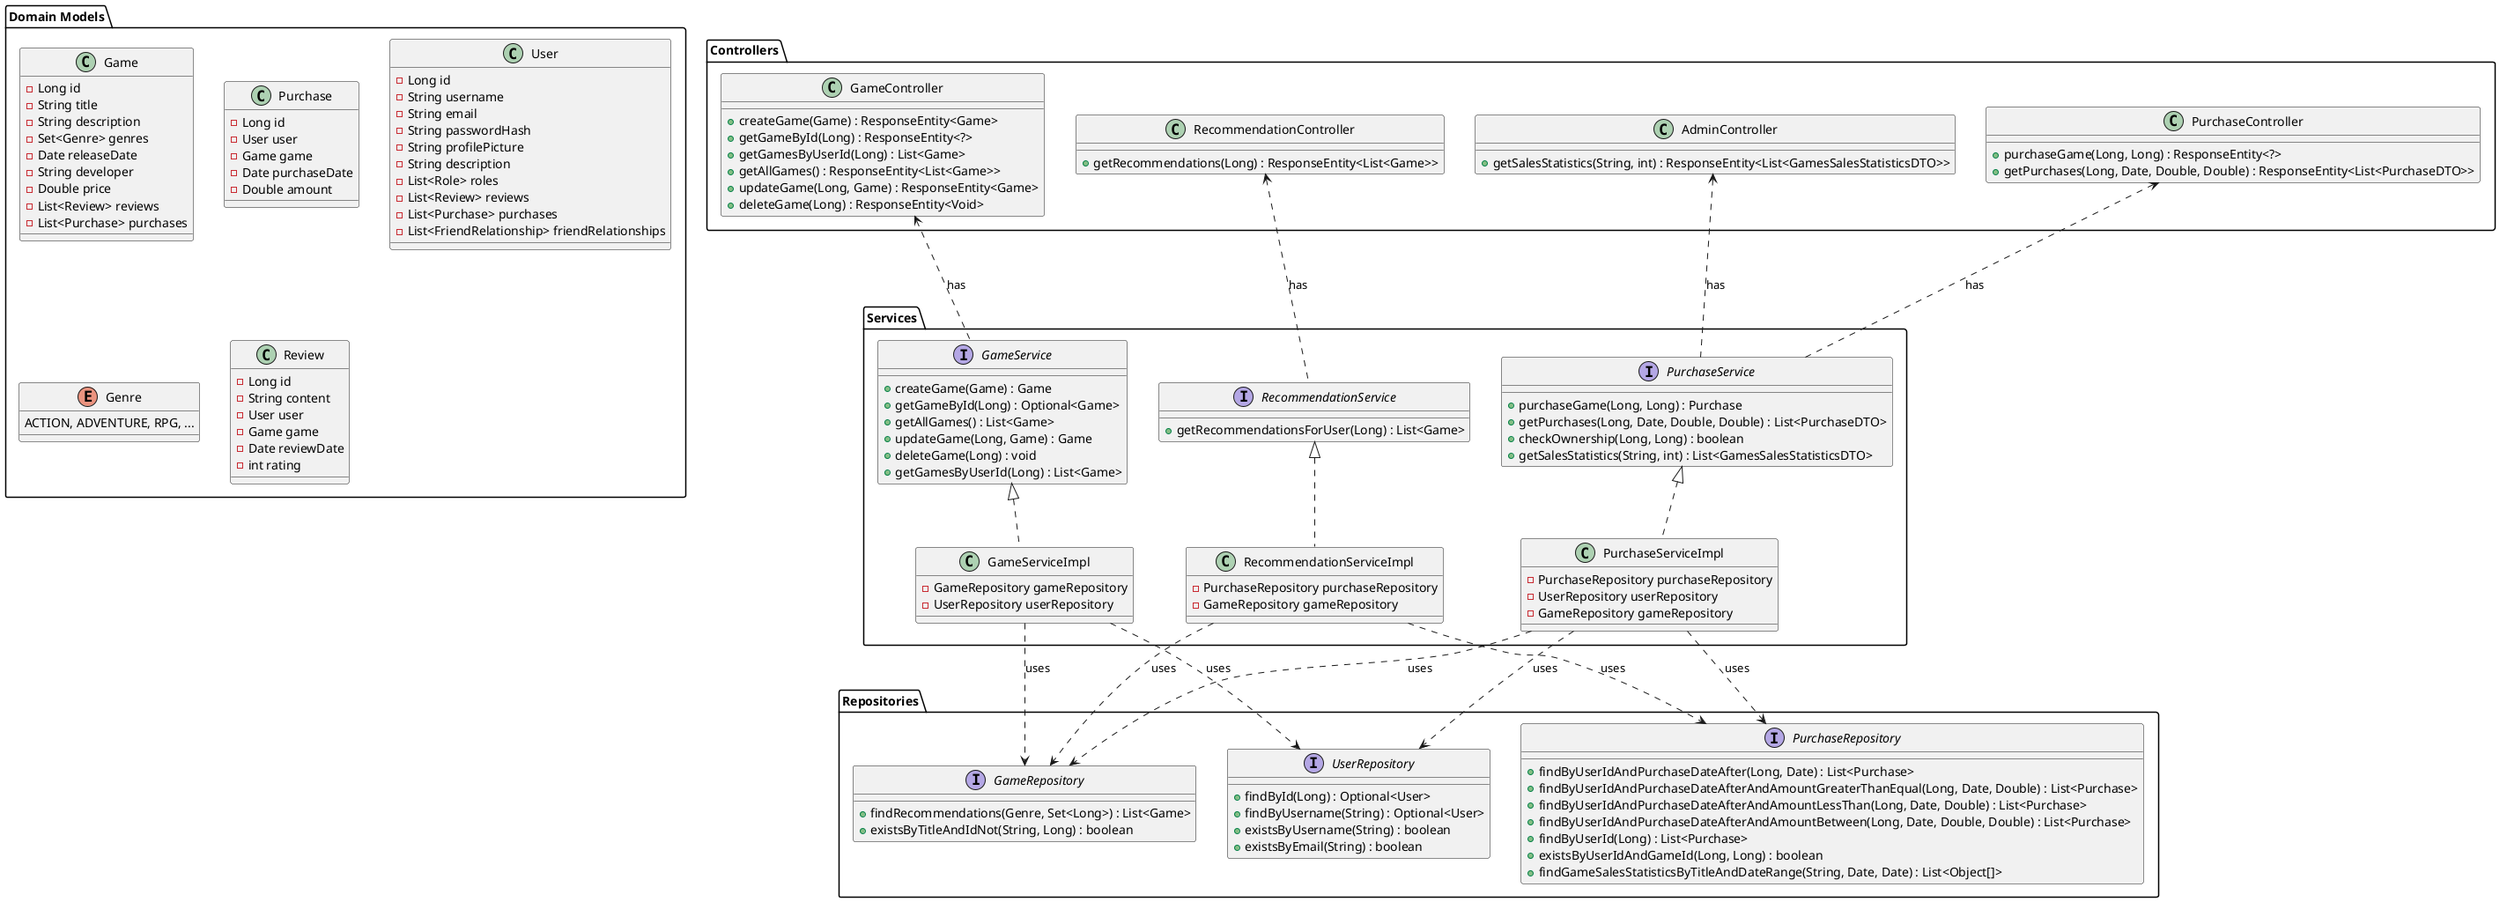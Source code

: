 @startuml GameHubPurchaseAndRecommendationLayer

' Define packages for logical grouping
package "Domain Models" {
    class Game {
        -Long id
        -String title
        -String description
        -Set<Genre> genres
        -Date releaseDate
        -String developer
        -Double price
        -List<Review> reviews
        -List<Purchase> purchases
    }

    class Purchase {
        -Long id
        -User user
        -Game game
        -Date purchaseDate
        -Double amount
    }

    class User {
        -Long id
        -String username
        -String email
        -String passwordHash
        -String profilePicture
        -String description
        -List<Role> roles
        -List<Review> reviews
        -List<Purchase> purchases
        -List<FriendRelationship> friendRelationships
    }

    enum Genre {
        ACTION, ADVENTURE, RPG, ...
    }

    class Review {
        -Long id
        -String content
        -User user
        -Game game
        -Date reviewDate
        -int rating
    }
}

package "Controllers" {
    class GameController {
        +createGame(Game) : ResponseEntity<Game>
        +getGameById(Long) : ResponseEntity<?>
        +getGamesByUserId(Long) : List<Game>
        +getAllGames() : ResponseEntity<List<Game>>
        +updateGame(Long, Game) : ResponseEntity<Game>
        +deleteGame(Long) : ResponseEntity<Void>
    }

    class PurchaseController {
        +purchaseGame(Long, Long) : ResponseEntity<?>
        +getPurchases(Long, Date, Double, Double) : ResponseEntity<List<PurchaseDTO>>
    }

    class RecommendationController {
        +getRecommendations(Long) : ResponseEntity<List<Game>>
    }

    class AdminController {
        +getSalesStatistics(String, int) : ResponseEntity<List<GamesSalesStatisticsDTO>>
    }
}

package "Services" {
    interface GameService {
        +createGame(Game) : Game
        +getGameById(Long) : Optional<Game>
        +getAllGames() : List<Game>
        +updateGame(Long, Game) : Game
        +deleteGame(Long) : void
        +getGamesByUserId(Long) : List<Game>
    }

    interface PurchaseService {
        +purchaseGame(Long, Long) : Purchase
        +getPurchases(Long, Date, Double, Double) : List<PurchaseDTO>
        +checkOwnership(Long, Long) : boolean
        +getSalesStatistics(String, int) : List<GamesSalesStatisticsDTO>
    }

    interface RecommendationService {
        +getRecommendationsForUser(Long) : List<Game>
    }

    class GameServiceImpl implements GameService {
        -GameRepository gameRepository
        -UserRepository userRepository
    }

    class PurchaseServiceImpl implements PurchaseService {
        -PurchaseRepository purchaseRepository
        -UserRepository userRepository
        -GameRepository gameRepository
    }

    class RecommendationServiceImpl implements RecommendationService {
        -PurchaseRepository purchaseRepository
        -GameRepository gameRepository
    }
}

package "Repositories" {
    interface GameRepository {
        +findRecommendations(Genre, Set<Long>) : List<Game>
        +existsByTitleAndIdNot(String, Long) : boolean
    }

    interface PurchaseRepository {
        +findByUserIdAndPurchaseDateAfter(Long, Date) : List<Purchase>
        +findByUserIdAndPurchaseDateAfterAndAmountGreaterThanEqual(Long, Date, Double) : List<Purchase>
        +findByUserIdAndPurchaseDateAfterAndAmountLessThan(Long, Date, Double) : List<Purchase>
        +findByUserIdAndPurchaseDateAfterAndAmountBetween(Long, Date, Double, Double) : List<Purchase>
        +findByUserId(Long) : List<Purchase>
        +existsByUserIdAndGameId(Long, Long) : boolean
        +findGameSalesStatisticsByTitleAndDateRange(String, Date, Date) : List<Object[]>
    }

    interface UserRepository {
        +findById(Long) : Optional<User>
        +findByUsername(String) : Optional<User>
        +existsByUsername(String) : boolean
        +existsByEmail(String) : boolean
    }
}

GameController <.. GameService : "has"
PurchaseController <.. PurchaseService : "has"
RecommendationController <.. RecommendationService : "has"
AdminController <.. PurchaseService : "has"

GameServiceImpl ..> GameRepository : "uses"
GameServiceImpl ..> UserRepository : "uses"
PurchaseServiceImpl ..> PurchaseRepository : "uses"
PurchaseServiceImpl ..> GameRepository : "uses"
PurchaseServiceImpl ..> UserRepository : "uses"
RecommendationServiceImpl ..> GameRepository : "uses"
RecommendationServiceImpl ..> PurchaseRepository : "uses"

@enduml
